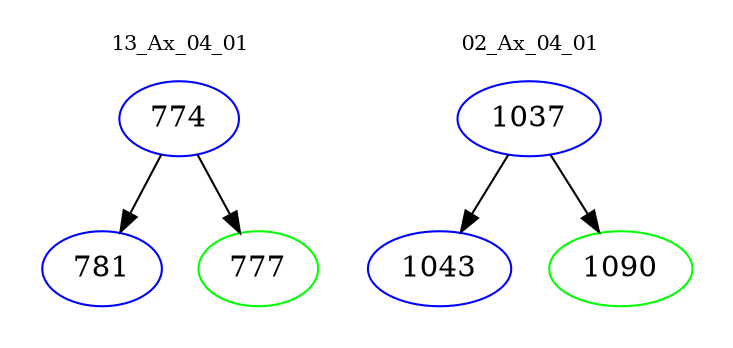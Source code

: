 digraph{
subgraph cluster_0 {
color = white
label = "13_Ax_04_01";
fontsize=10;
T0_774 [label="774", color="blue"]
T0_774 -> T0_781 [color="black"]
T0_781 [label="781", color="blue"]
T0_774 -> T0_777 [color="black"]
T0_777 [label="777", color="green"]
}
subgraph cluster_1 {
color = white
label = "02_Ax_04_01";
fontsize=10;
T1_1037 [label="1037", color="blue"]
T1_1037 -> T1_1043 [color="black"]
T1_1043 [label="1043", color="blue"]
T1_1037 -> T1_1090 [color="black"]
T1_1090 [label="1090", color="green"]
}
}
